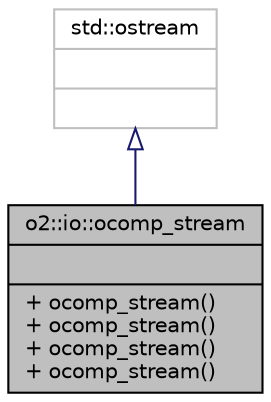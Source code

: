 digraph "o2::io::ocomp_stream"
{
 // INTERACTIVE_SVG=YES
  bgcolor="transparent";
  edge [fontname="Helvetica",fontsize="10",labelfontname="Helvetica",labelfontsize="10"];
  node [fontname="Helvetica",fontsize="10",shape=record];
  Node1 [label="{o2::io::ocomp_stream\n||+ ocomp_stream()\l+ ocomp_stream()\l+ ocomp_stream()\l+ ocomp_stream()\l}",height=0.2,width=0.4,color="black", fillcolor="grey75", style="filled", fontcolor="black"];
  Node2 -> Node1 [dir="back",color="midnightblue",fontsize="10",style="solid",arrowtail="onormal",fontname="Helvetica"];
  Node2 [label="{std::ostream\n||}",height=0.2,width=0.4,color="grey75"];
}
